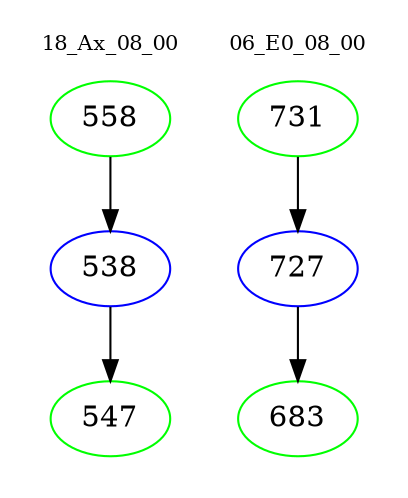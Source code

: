 digraph{
subgraph cluster_0 {
color = white
label = "18_Ax_08_00";
fontsize=10;
T0_558 [label="558", color="green"]
T0_558 -> T0_538 [color="black"]
T0_538 [label="538", color="blue"]
T0_538 -> T0_547 [color="black"]
T0_547 [label="547", color="green"]
}
subgraph cluster_1 {
color = white
label = "06_E0_08_00";
fontsize=10;
T1_731 [label="731", color="green"]
T1_731 -> T1_727 [color="black"]
T1_727 [label="727", color="blue"]
T1_727 -> T1_683 [color="black"]
T1_683 [label="683", color="green"]
}
}

